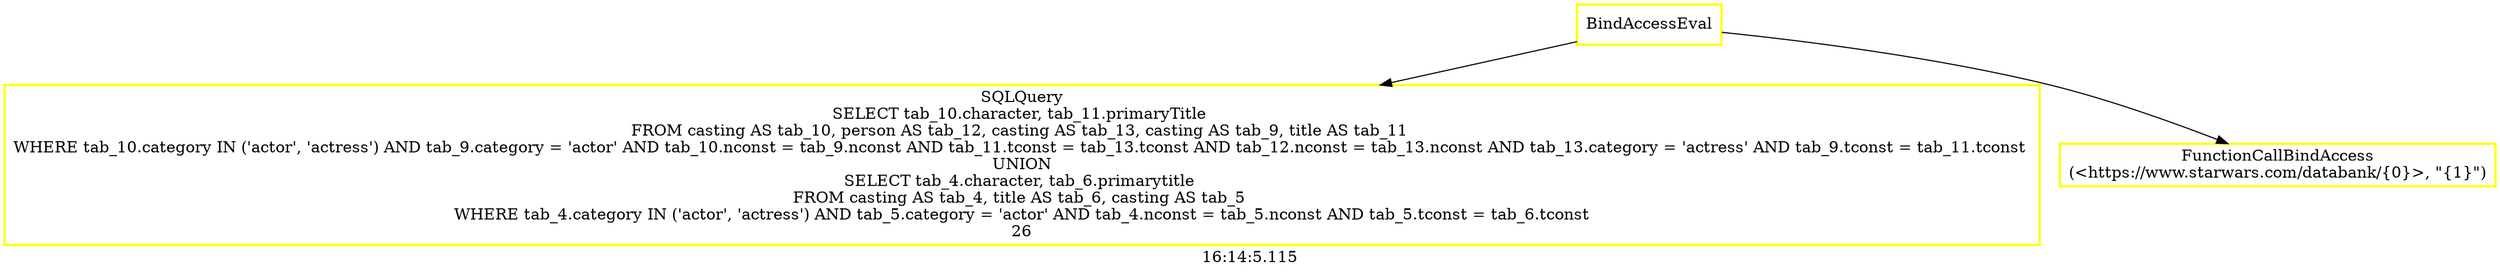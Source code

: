 digraph  g{ graph[label = "16:14:5.115"]
node [shape=rectangle, color=black, fontcolor=black, style=bold] edge [color=black] 0 [label="BindAccessEval", color = yellow] ; 
1 [label="SQLQuery
SELECT tab_10.character, tab_11.primaryTitle 
FROM casting AS tab_10, person AS tab_12, casting AS tab_13, casting AS tab_9, title AS tab_11 
WHERE tab_10.category IN ('actor', 'actress') AND tab_9.category = 'actor' AND tab_10.nconst = tab_9.nconst AND tab_11.tconst = tab_13.tconst AND tab_12.nconst = tab_13.nconst AND tab_13.category = 'actress' AND tab_9.tconst = tab_11.tconst 
UNION
SELECT tab_4.character, tab_6.primarytitle 
FROM casting AS tab_4, title AS tab_6, casting AS tab_5 
WHERE tab_4.category IN ('actor', 'actress') AND tab_5.category = 'actor' AND tab_4.nconst = tab_5.nconst AND tab_5.tconst = tab_6.tconst
26", color = yellow] ; 
0 -> 1 ; 
2 [label="FunctionCallBindAccess
(<https://www.starwars.com/databank/{0}>, \"{1}\")", color = yellow] ; 
0 -> 2 ; 
}

